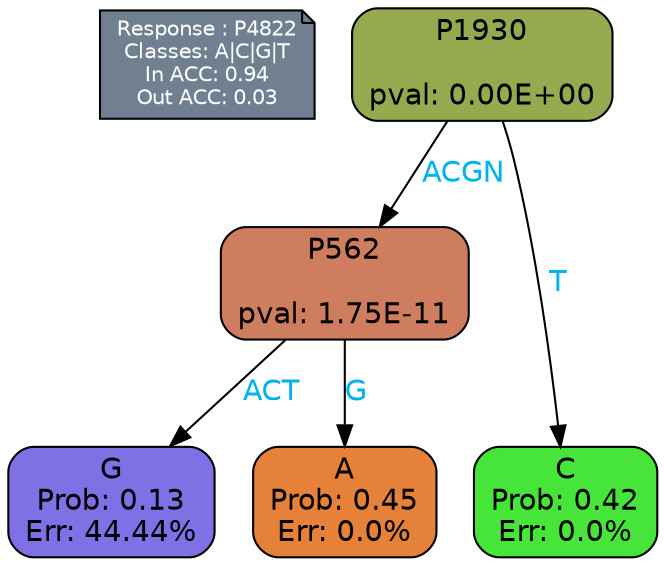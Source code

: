 digraph Tree {
node [shape=box, style="filled, rounded", color="black", fontname=helvetica] ;
graph [ranksep=equally, splines=polylines, bgcolor=transparent, dpi=600] ;
edge [fontname=helvetica] ;
LEGEND [label="Response : P4822
Classes: A|C|G|T
In ACC: 0.94
Out ACC: 0.03
",shape=note,align=left,style=filled,fillcolor="slategray",fontcolor="white",fontsize=10];1 [label="P1930

pval: 0.00E+00", fillcolor="#95a94e"] ;
2 [label="P562

pval: 1.75E-11", fillcolor="#ce7d5e"] ;
3 [label="G
Prob: 0.13
Err: 44.44%", fillcolor="#7f70e5"] ;
4 [label="A
Prob: 0.45
Err: 0.0%", fillcolor="#e58139"] ;
5 [label="C
Prob: 0.42
Err: 0.0%", fillcolor="#47e539"] ;
1 -> 2 [label="ACGN",fontcolor=deepskyblue2] ;
1 -> 5 [label="T",fontcolor=deepskyblue2] ;
2 -> 3 [label="ACT",fontcolor=deepskyblue2] ;
2 -> 4 [label="G",fontcolor=deepskyblue2] ;
{rank = same; 3;4;5;}{rank = same; LEGEND;1;}}